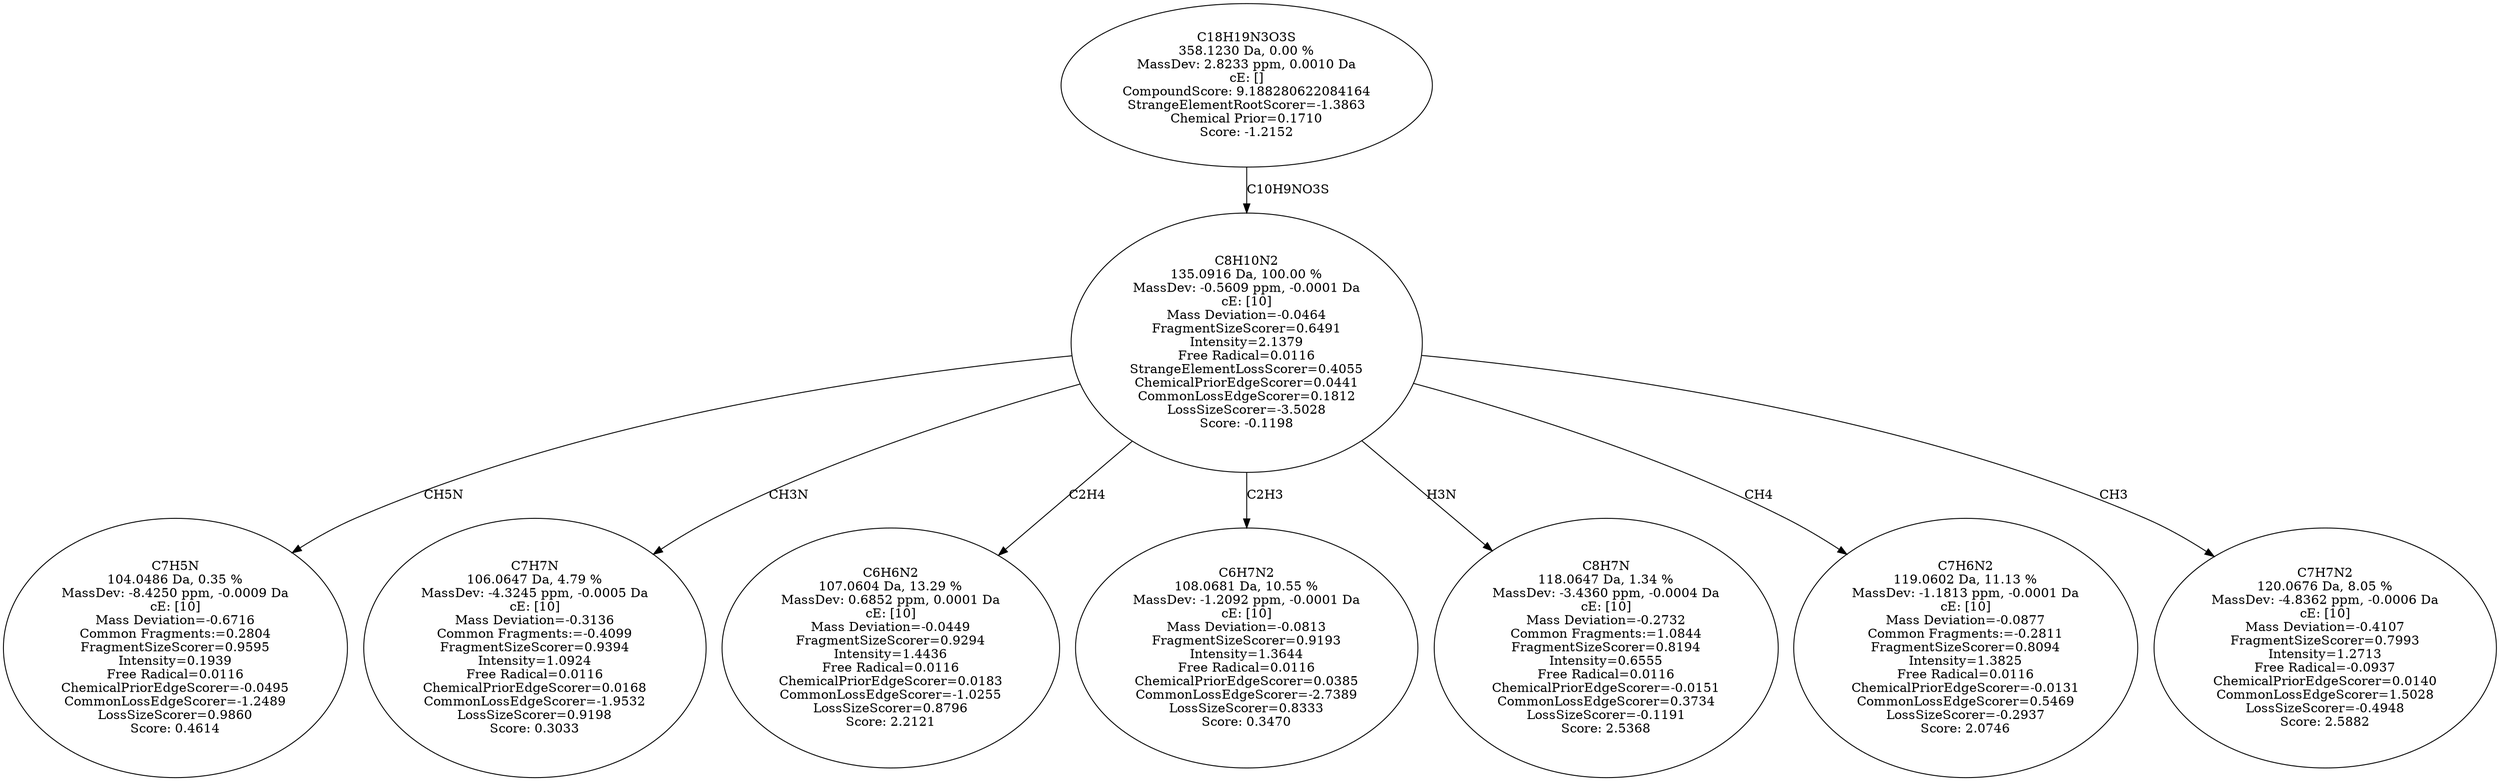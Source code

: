 strict digraph {
v1 [label="C7H5N\n104.0486 Da, 0.35 %\nMassDev: -8.4250 ppm, -0.0009 Da\ncE: [10]\nMass Deviation=-0.6716\nCommon Fragments:=0.2804\nFragmentSizeScorer=0.9595\nIntensity=0.1939\nFree Radical=0.0116\nChemicalPriorEdgeScorer=-0.0495\nCommonLossEdgeScorer=-1.2489\nLossSizeScorer=0.9860\nScore: 0.4614"];
v2 [label="C7H7N\n106.0647 Da, 4.79 %\nMassDev: -4.3245 ppm, -0.0005 Da\ncE: [10]\nMass Deviation=-0.3136\nCommon Fragments:=-0.4099\nFragmentSizeScorer=0.9394\nIntensity=1.0924\nFree Radical=0.0116\nChemicalPriorEdgeScorer=0.0168\nCommonLossEdgeScorer=-1.9532\nLossSizeScorer=0.9198\nScore: 0.3033"];
v3 [label="C6H6N2\n107.0604 Da, 13.29 %\nMassDev: 0.6852 ppm, 0.0001 Da\ncE: [10]\nMass Deviation=-0.0449\nFragmentSizeScorer=0.9294\nIntensity=1.4436\nFree Radical=0.0116\nChemicalPriorEdgeScorer=0.0183\nCommonLossEdgeScorer=-1.0255\nLossSizeScorer=0.8796\nScore: 2.2121"];
v4 [label="C6H7N2\n108.0681 Da, 10.55 %\nMassDev: -1.2092 ppm, -0.0001 Da\ncE: [10]\nMass Deviation=-0.0813\nFragmentSizeScorer=0.9193\nIntensity=1.3644\nFree Radical=0.0116\nChemicalPriorEdgeScorer=0.0385\nCommonLossEdgeScorer=-2.7389\nLossSizeScorer=0.8333\nScore: 0.3470"];
v5 [label="C8H7N\n118.0647 Da, 1.34 %\nMassDev: -3.4360 ppm, -0.0004 Da\ncE: [10]\nMass Deviation=-0.2732\nCommon Fragments:=1.0844\nFragmentSizeScorer=0.8194\nIntensity=0.6555\nFree Radical=0.0116\nChemicalPriorEdgeScorer=-0.0151\nCommonLossEdgeScorer=0.3734\nLossSizeScorer=-0.1191\nScore: 2.5368"];
v6 [label="C7H6N2\n119.0602 Da, 11.13 %\nMassDev: -1.1813 ppm, -0.0001 Da\ncE: [10]\nMass Deviation=-0.0877\nCommon Fragments:=-0.2811\nFragmentSizeScorer=0.8094\nIntensity=1.3825\nFree Radical=0.0116\nChemicalPriorEdgeScorer=-0.0131\nCommonLossEdgeScorer=0.5469\nLossSizeScorer=-0.2937\nScore: 2.0746"];
v7 [label="C7H7N2\n120.0676 Da, 8.05 %\nMassDev: -4.8362 ppm, -0.0006 Da\ncE: [10]\nMass Deviation=-0.4107\nFragmentSizeScorer=0.7993\nIntensity=1.2713\nFree Radical=-0.0937\nChemicalPriorEdgeScorer=0.0140\nCommonLossEdgeScorer=1.5028\nLossSizeScorer=-0.4948\nScore: 2.5882"];
v8 [label="C8H10N2\n135.0916 Da, 100.00 %\nMassDev: -0.5609 ppm, -0.0001 Da\ncE: [10]\nMass Deviation=-0.0464\nFragmentSizeScorer=0.6491\nIntensity=2.1379\nFree Radical=0.0116\nStrangeElementLossScorer=0.4055\nChemicalPriorEdgeScorer=0.0441\nCommonLossEdgeScorer=0.1812\nLossSizeScorer=-3.5028\nScore: -0.1198"];
v9 [label="C18H19N3O3S\n358.1230 Da, 0.00 %\nMassDev: 2.8233 ppm, 0.0010 Da\ncE: []\nCompoundScore: 9.188280622084164\nStrangeElementRootScorer=-1.3863\nChemical Prior=0.1710\nScore: -1.2152"];
v8 -> v1 [label="CH5N"];
v8 -> v2 [label="CH3N"];
v8 -> v3 [label="C2H4"];
v8 -> v4 [label="C2H3"];
v8 -> v5 [label="H3N"];
v8 -> v6 [label="CH4"];
v8 -> v7 [label="CH3"];
v9 -> v8 [label="C10H9NO3S"];
}